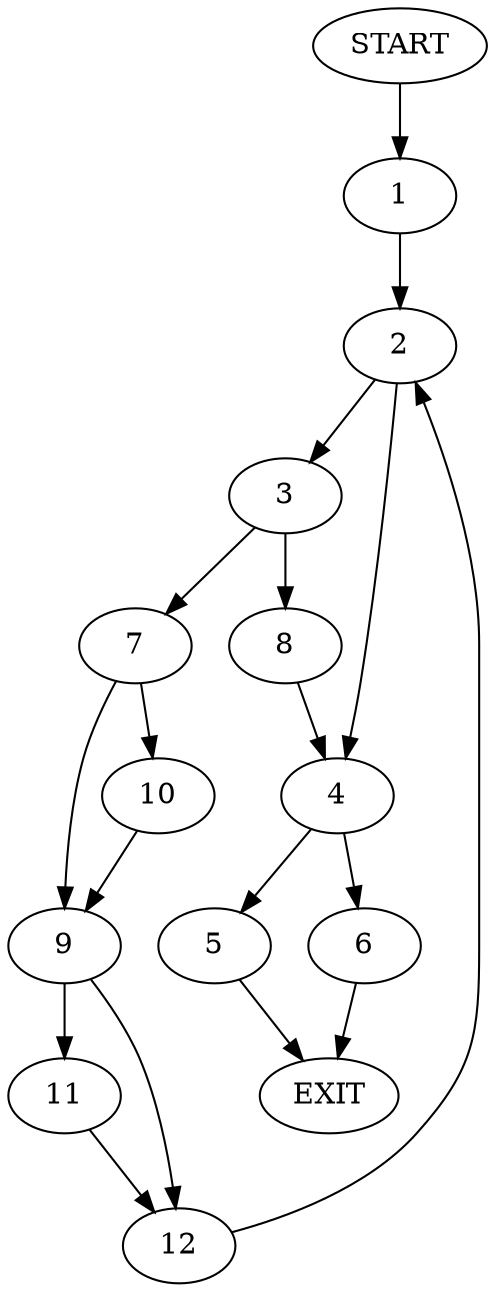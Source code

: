 digraph {
0 [label="START"]
13 [label="EXIT"]
0 -> 1
1 -> 2
2 -> 3
2 -> 4
4 -> 5
4 -> 6
3 -> 7
3 -> 8
8 -> 4
7 -> 9
7 -> 10
10 -> 9
9 -> 11
9 -> 12
12 -> 2
11 -> 12
6 -> 13
5 -> 13
}
